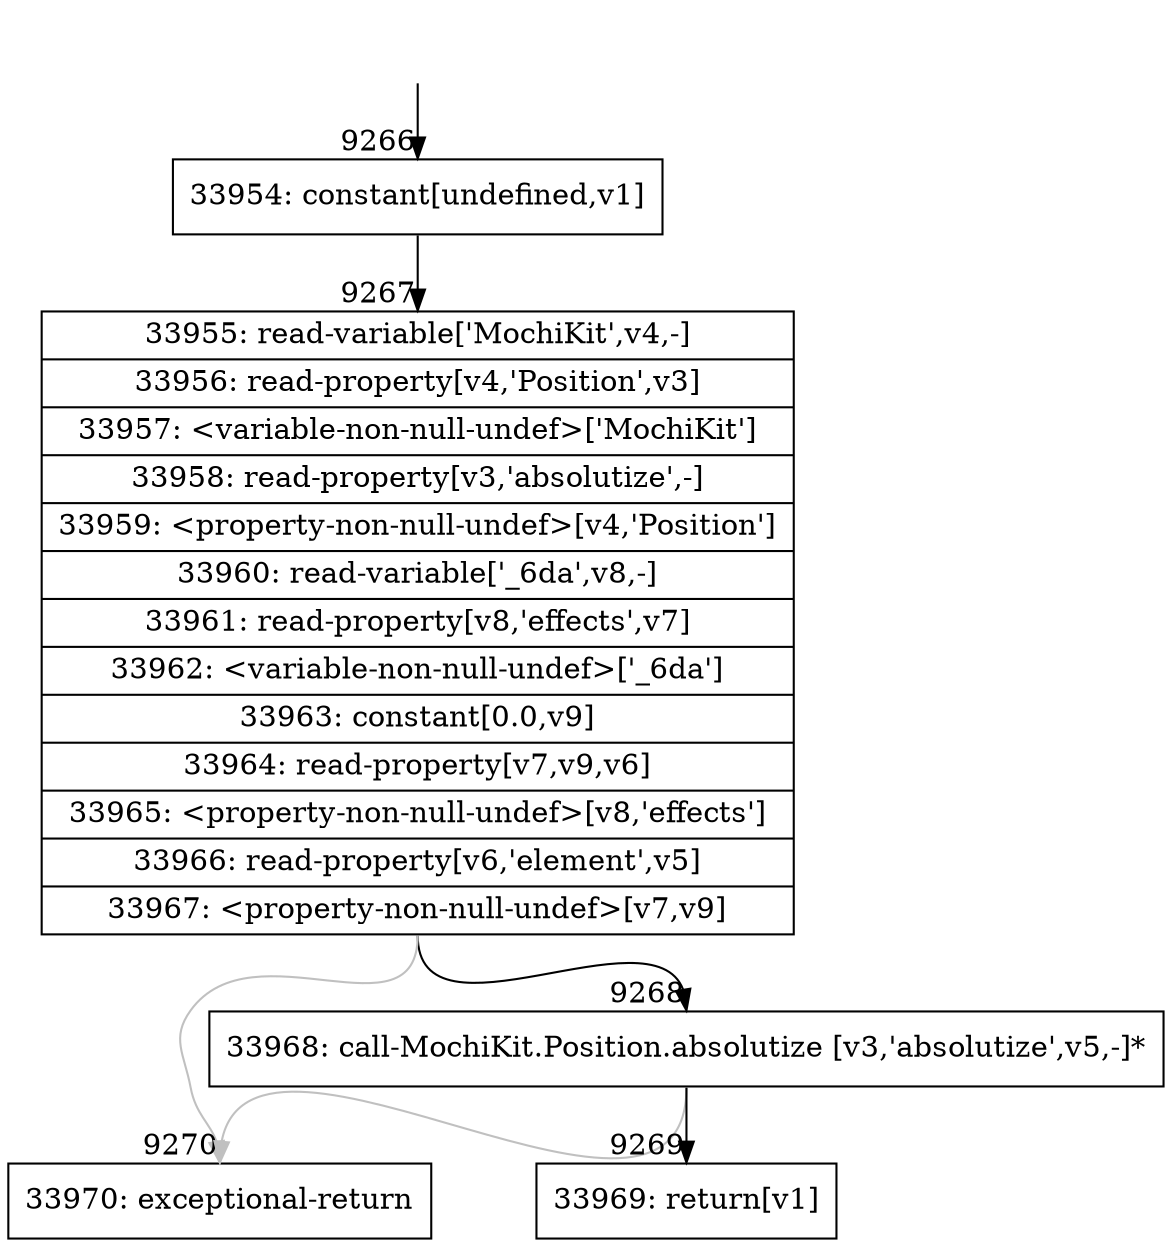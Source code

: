 digraph {
rankdir="TD"
BB_entry644[shape=none,label=""];
BB_entry644 -> BB9266 [tailport=s, headport=n, headlabel="    9266"]
BB9266 [shape=record label="{33954: constant[undefined,v1]}" ] 
BB9266 -> BB9267 [tailport=s, headport=n, headlabel="      9267"]
BB9267 [shape=record label="{33955: read-variable['MochiKit',v4,-]|33956: read-property[v4,'Position',v3]|33957: \<variable-non-null-undef\>['MochiKit']|33958: read-property[v3,'absolutize',-]|33959: \<property-non-null-undef\>[v4,'Position']|33960: read-variable['_6da',v8,-]|33961: read-property[v8,'effects',v7]|33962: \<variable-non-null-undef\>['_6da']|33963: constant[0.0,v9]|33964: read-property[v7,v9,v6]|33965: \<property-non-null-undef\>[v8,'effects']|33966: read-property[v6,'element',v5]|33967: \<property-non-null-undef\>[v7,v9]}" ] 
BB9267 -> BB9268 [tailport=s, headport=n, headlabel="      9268"]
BB9267 -> BB9270 [tailport=s, headport=n, color=gray, headlabel="      9270"]
BB9268 [shape=record label="{33968: call-MochiKit.Position.absolutize [v3,'absolutize',v5,-]*}" ] 
BB9268 -> BB9269 [tailport=s, headport=n, headlabel="      9269"]
BB9268 -> BB9270 [tailport=s, headport=n, color=gray]
BB9269 [shape=record label="{33969: return[v1]}" ] 
BB9270 [shape=record label="{33970: exceptional-return}" ] 
//#$~ 6606
}

